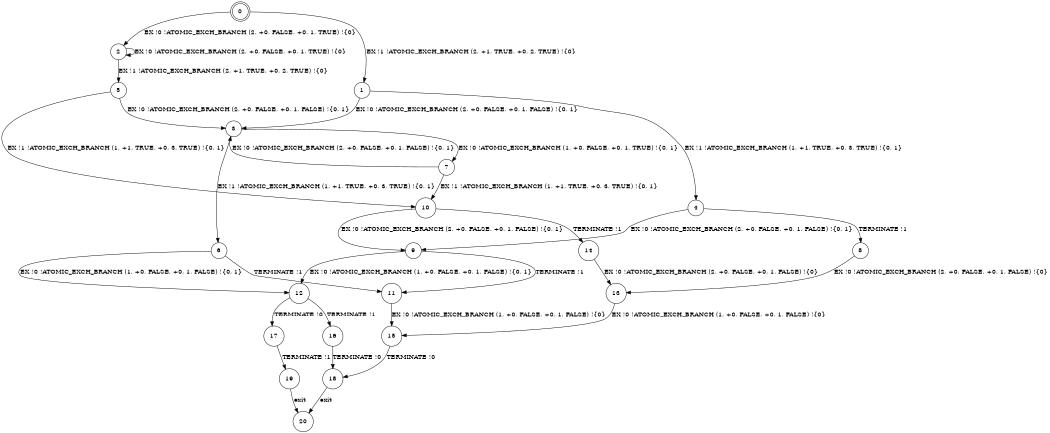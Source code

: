 digraph BCG {
size = "7, 10.5";
center = TRUE;
node [shape = circle];
0 [peripheries = 2];
0 -> 1 [label = "EX !1 !ATOMIC_EXCH_BRANCH (2, +1, TRUE, +0, 2, TRUE) !{0}"];
0 -> 2 [label = "EX !0 !ATOMIC_EXCH_BRANCH (2, +0, FALSE, +0, 1, TRUE) !{0}"];
1 -> 3 [label = "EX !0 !ATOMIC_EXCH_BRANCH (2, +0, FALSE, +0, 1, FALSE) !{0, 1}"];
1 -> 4 [label = "EX !1 !ATOMIC_EXCH_BRANCH (1, +1, TRUE, +0, 3, TRUE) !{0, 1}"];
2 -> 5 [label = "EX !1 !ATOMIC_EXCH_BRANCH (2, +1, TRUE, +0, 2, TRUE) !{0}"];
2 -> 2 [label = "EX !0 !ATOMIC_EXCH_BRANCH (2, +0, FALSE, +0, 1, TRUE) !{0}"];
3 -> 6 [label = "EX !1 !ATOMIC_EXCH_BRANCH (1, +1, TRUE, +0, 3, TRUE) !{0, 1}"];
3 -> 7 [label = "EX !0 !ATOMIC_EXCH_BRANCH (1, +0, FALSE, +0, 1, TRUE) !{0, 1}"];
4 -> 8 [label = "TERMINATE !1"];
4 -> 9 [label = "EX !0 !ATOMIC_EXCH_BRANCH (2, +0, FALSE, +0, 1, FALSE) !{0, 1}"];
5 -> 10 [label = "EX !1 !ATOMIC_EXCH_BRANCH (1, +1, TRUE, +0, 3, TRUE) !{0, 1}"];
5 -> 3 [label = "EX !0 !ATOMIC_EXCH_BRANCH (2, +0, FALSE, +0, 1, FALSE) !{0, 1}"];
6 -> 11 [label = "TERMINATE !1"];
6 -> 12 [label = "EX !0 !ATOMIC_EXCH_BRANCH (1, +0, FALSE, +0, 1, FALSE) !{0, 1}"];
7 -> 10 [label = "EX !1 !ATOMIC_EXCH_BRANCH (1, +1, TRUE, +0, 3, TRUE) !{0, 1}"];
7 -> 3 [label = "EX !0 !ATOMIC_EXCH_BRANCH (2, +0, FALSE, +0, 1, FALSE) !{0, 1}"];
8 -> 13 [label = "EX !0 !ATOMIC_EXCH_BRANCH (2, +0, FALSE, +0, 1, FALSE) !{0}"];
9 -> 11 [label = "TERMINATE !1"];
9 -> 12 [label = "EX !0 !ATOMIC_EXCH_BRANCH (1, +0, FALSE, +0, 1, FALSE) !{0, 1}"];
10 -> 14 [label = "TERMINATE !1"];
10 -> 9 [label = "EX !0 !ATOMIC_EXCH_BRANCH (2, +0, FALSE, +0, 1, FALSE) !{0, 1}"];
11 -> 15 [label = "EX !0 !ATOMIC_EXCH_BRANCH (1, +0, FALSE, +0, 1, FALSE) !{0}"];
12 -> 16 [label = "TERMINATE !1"];
12 -> 17 [label = "TERMINATE !0"];
13 -> 15 [label = "EX !0 !ATOMIC_EXCH_BRANCH (1, +0, FALSE, +0, 1, FALSE) !{0}"];
14 -> 13 [label = "EX !0 !ATOMIC_EXCH_BRANCH (2, +0, FALSE, +0, 1, FALSE) !{0}"];
15 -> 18 [label = "TERMINATE !0"];
16 -> 18 [label = "TERMINATE !0"];
17 -> 19 [label = "TERMINATE !1"];
18 -> 20 [label = "exit"];
19 -> 20 [label = "exit"];
}
